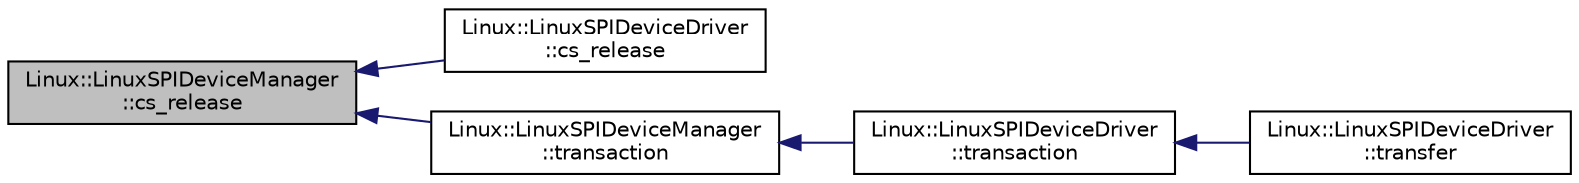 digraph "Linux::LinuxSPIDeviceManager::cs_release"
{
 // INTERACTIVE_SVG=YES
  edge [fontname="Helvetica",fontsize="10",labelfontname="Helvetica",labelfontsize="10"];
  node [fontname="Helvetica",fontsize="10",shape=record];
  rankdir="LR";
  Node1 [label="Linux::LinuxSPIDeviceManager\l::cs_release",height=0.2,width=0.4,color="black", fillcolor="grey75", style="filled" fontcolor="black"];
  Node1 -> Node2 [dir="back",color="midnightblue",fontsize="10",style="solid",fontname="Helvetica"];
  Node2 [label="Linux::LinuxSPIDeviceDriver\l::cs_release",height=0.2,width=0.4,color="black", fillcolor="white", style="filled",URL="$classLinux_1_1LinuxSPIDeviceDriver.html#af388c420030e6158ae11cf2b722e7a96"];
  Node1 -> Node3 [dir="back",color="midnightblue",fontsize="10",style="solid",fontname="Helvetica"];
  Node3 [label="Linux::LinuxSPIDeviceManager\l::transaction",height=0.2,width=0.4,color="black", fillcolor="white", style="filled",URL="$classLinux_1_1LinuxSPIDeviceManager.html#affbdb3be9bca74c25a0ee3ff75881542"];
  Node3 -> Node4 [dir="back",color="midnightblue",fontsize="10",style="solid",fontname="Helvetica"];
  Node4 [label="Linux::LinuxSPIDeviceDriver\l::transaction",height=0.2,width=0.4,color="black", fillcolor="white", style="filled",URL="$classLinux_1_1LinuxSPIDeviceDriver.html#a965f99c3d97f3020993967b5f6b9d21a"];
  Node4 -> Node5 [dir="back",color="midnightblue",fontsize="10",style="solid",fontname="Helvetica"];
  Node5 [label="Linux::LinuxSPIDeviceDriver\l::transfer",height=0.2,width=0.4,color="black", fillcolor="white", style="filled",URL="$classLinux_1_1LinuxSPIDeviceDriver.html#ad9b6ff548d1a58fc5688383e64fa46b0"];
}
